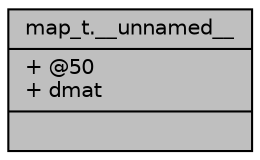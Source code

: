 digraph "map_t.__unnamed__"
{
 // INTERACTIVE_SVG=YES
  bgcolor="transparent";
  edge [fontname="Helvetica",fontsize="10",labelfontname="Helvetica",labelfontsize="10"];
  node [fontname="Helvetica",fontsize="10",shape=record];
  Node180 [label="{map_t.__unnamed__\n|+ @50\l+ dmat\l|}",height=0.2,width=0.4,color="black", fillcolor="grey75", style="filled", fontcolor="black"];
}
